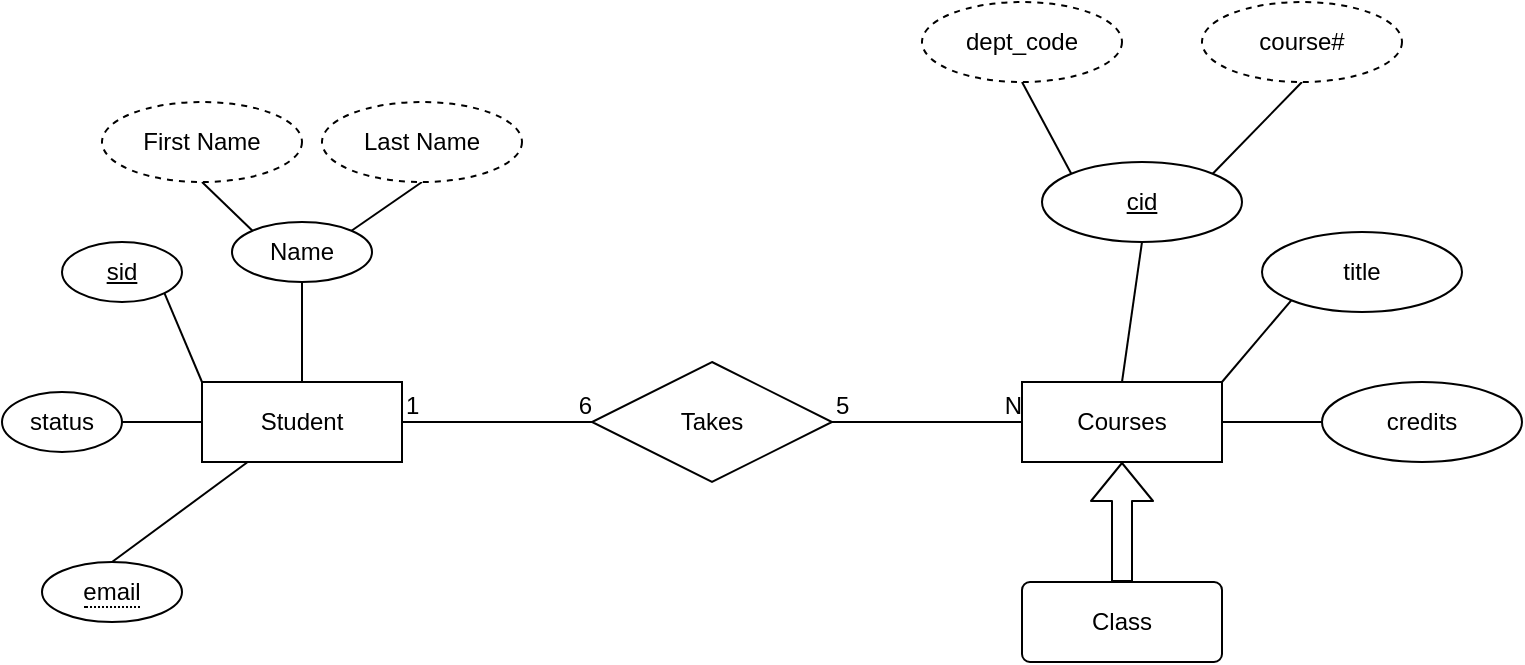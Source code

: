 <mxfile version="15.2.9" type="github">
  <diagram id="R2lEEEUBdFMjLlhIrx00" name="Page-1">
    <mxGraphModel dx="1278" dy="547" grid="1" gridSize="10" guides="1" tooltips="1" connect="1" arrows="1" fold="1" page="1" pageScale="1" pageWidth="850" pageHeight="1100" math="0" shadow="0" extFonts="Permanent Marker^https://fonts.googleapis.com/css?family=Permanent+Marker">
      <root>
        <mxCell id="0" />
        <mxCell id="1" parent="0" />
        <mxCell id="cfMbOBz0PLp4tTxiQXyj-19" value="Student" style="whiteSpace=wrap;html=1;align=center;fontColor=default;" vertex="1" parent="1">
          <mxGeometry x="110" y="260" width="100" height="40" as="geometry" />
        </mxCell>
        <mxCell id="cfMbOBz0PLp4tTxiQXyj-21" style="rounded=0;orthogonalLoop=1;jettySize=auto;html=1;exitX=1;exitY=1;exitDx=0;exitDy=0;entryX=0;entryY=0;entryDx=0;entryDy=0;fontColor=default;endArrow=none;endFill=0;" edge="1" parent="1" source="cfMbOBz0PLp4tTxiQXyj-20" target="cfMbOBz0PLp4tTxiQXyj-19">
          <mxGeometry relative="1" as="geometry" />
        </mxCell>
        <mxCell id="cfMbOBz0PLp4tTxiQXyj-20" value="&lt;u&gt;sid&lt;/u&gt;" style="ellipse;whiteSpace=wrap;html=1;align=center;fontColor=default;" vertex="1" parent="1">
          <mxGeometry x="40" y="190" width="60" height="30" as="geometry" />
        </mxCell>
        <mxCell id="cfMbOBz0PLp4tTxiQXyj-25" style="edgeStyle=none;rounded=0;orthogonalLoop=1;jettySize=auto;html=1;exitX=0.5;exitY=1;exitDx=0;exitDy=0;entryX=0.5;entryY=0;entryDx=0;entryDy=0;fontColor=default;endArrow=none;endFill=0;" edge="1" parent="1" source="cfMbOBz0PLp4tTxiQXyj-22" target="cfMbOBz0PLp4tTxiQXyj-19">
          <mxGeometry relative="1" as="geometry" />
        </mxCell>
        <mxCell id="cfMbOBz0PLp4tTxiQXyj-22" value="Name" style="ellipse;whiteSpace=wrap;html=1;align=center;dashed=0;fontColor=default;" vertex="1" parent="1">
          <mxGeometry x="125" y="180" width="70" height="30" as="geometry" />
        </mxCell>
        <mxCell id="cfMbOBz0PLp4tTxiQXyj-29" style="edgeStyle=none;rounded=0;orthogonalLoop=1;jettySize=auto;html=1;exitX=0.5;exitY=1;exitDx=0;exitDy=0;entryX=0;entryY=0;entryDx=0;entryDy=0;fontColor=default;endArrow=none;endFill=0;" edge="1" parent="1" source="cfMbOBz0PLp4tTxiQXyj-27" target="cfMbOBz0PLp4tTxiQXyj-22">
          <mxGeometry relative="1" as="geometry" />
        </mxCell>
        <mxCell id="cfMbOBz0PLp4tTxiQXyj-27" value="First Name" style="ellipse;whiteSpace=wrap;html=1;align=center;fontColor=default;dashed=1;" vertex="1" parent="1">
          <mxGeometry x="60" y="120" width="100" height="40" as="geometry" />
        </mxCell>
        <mxCell id="cfMbOBz0PLp4tTxiQXyj-30" style="edgeStyle=none;rounded=0;orthogonalLoop=1;jettySize=auto;html=1;exitX=0.5;exitY=1;exitDx=0;exitDy=0;entryX=1;entryY=0;entryDx=0;entryDy=0;fontColor=default;endArrow=none;endFill=0;" edge="1" parent="1" source="cfMbOBz0PLp4tTxiQXyj-28" target="cfMbOBz0PLp4tTxiQXyj-22">
          <mxGeometry relative="1" as="geometry" />
        </mxCell>
        <mxCell id="cfMbOBz0PLp4tTxiQXyj-28" value="Last Name" style="ellipse;whiteSpace=wrap;html=1;align=center;fontColor=default;dashed=1;" vertex="1" parent="1">
          <mxGeometry x="170" y="120" width="100" height="40" as="geometry" />
        </mxCell>
        <mxCell id="cfMbOBz0PLp4tTxiQXyj-32" style="edgeStyle=none;rounded=0;orthogonalLoop=1;jettySize=auto;html=1;exitX=1;exitY=0.5;exitDx=0;exitDy=0;entryX=0;entryY=0.5;entryDx=0;entryDy=0;fontColor=default;endArrow=none;endFill=0;" edge="1" parent="1" source="cfMbOBz0PLp4tTxiQXyj-31" target="cfMbOBz0PLp4tTxiQXyj-19">
          <mxGeometry relative="1" as="geometry" />
        </mxCell>
        <mxCell id="cfMbOBz0PLp4tTxiQXyj-31" value="status" style="ellipse;whiteSpace=wrap;html=1;align=center;fontColor=default;" vertex="1" parent="1">
          <mxGeometry x="10" y="265" width="60" height="30" as="geometry" />
        </mxCell>
        <mxCell id="cfMbOBz0PLp4tTxiQXyj-34" style="edgeStyle=none;rounded=0;orthogonalLoop=1;jettySize=auto;html=1;exitX=0.5;exitY=0;exitDx=0;exitDy=0;fontColor=default;endArrow=none;endFill=0;" edge="1" parent="1" source="cfMbOBz0PLp4tTxiQXyj-42" target="cfMbOBz0PLp4tTxiQXyj-19">
          <mxGeometry relative="1" as="geometry">
            <mxPoint x="90" y="340" as="sourcePoint" />
          </mxGeometry>
        </mxCell>
        <mxCell id="cfMbOBz0PLp4tTxiQXyj-47" style="edgeStyle=none;rounded=0;orthogonalLoop=1;jettySize=auto;html=1;exitX=0.5;exitY=0;exitDx=0;exitDy=0;entryX=0.5;entryY=1;entryDx=0;entryDy=0;fontColor=default;endArrow=none;endFill=0;" edge="1" parent="1" source="cfMbOBz0PLp4tTxiQXyj-35" target="cfMbOBz0PLp4tTxiQXyj-46">
          <mxGeometry relative="1" as="geometry" />
        </mxCell>
        <mxCell id="cfMbOBz0PLp4tTxiQXyj-51" style="edgeStyle=none;rounded=0;orthogonalLoop=1;jettySize=auto;html=1;exitX=1;exitY=0;exitDx=0;exitDy=0;entryX=0;entryY=1;entryDx=0;entryDy=0;fontColor=default;endArrow=none;endFill=0;" edge="1" parent="1" source="cfMbOBz0PLp4tTxiQXyj-35" target="cfMbOBz0PLp4tTxiQXyj-49">
          <mxGeometry relative="1" as="geometry" />
        </mxCell>
        <mxCell id="cfMbOBz0PLp4tTxiQXyj-52" style="edgeStyle=none;rounded=0;orthogonalLoop=1;jettySize=auto;html=1;exitX=1;exitY=0.5;exitDx=0;exitDy=0;entryX=0;entryY=0.5;entryDx=0;entryDy=0;fontColor=default;endArrow=none;endFill=0;" edge="1" parent="1" source="cfMbOBz0PLp4tTxiQXyj-35" target="cfMbOBz0PLp4tTxiQXyj-50">
          <mxGeometry relative="1" as="geometry" />
        </mxCell>
        <mxCell id="cfMbOBz0PLp4tTxiQXyj-35" value="Courses" style="whiteSpace=wrap;html=1;align=center;fontColor=default;" vertex="1" parent="1">
          <mxGeometry x="520" y="260" width="100" height="40" as="geometry" />
        </mxCell>
        <mxCell id="cfMbOBz0PLp4tTxiQXyj-36" value="Takes" style="shape=rhombus;perimeter=rhombusPerimeter;whiteSpace=wrap;html=1;align=center;fontColor=default;" vertex="1" parent="1">
          <mxGeometry x="305" y="250" width="120" height="60" as="geometry" />
        </mxCell>
        <mxCell id="cfMbOBz0PLp4tTxiQXyj-39" value="" style="endArrow=none;html=1;rounded=0;fontColor=default;exitX=1;exitY=0.5;exitDx=0;exitDy=0;entryX=0;entryY=0.5;entryDx=0;entryDy=0;" edge="1" parent="1" source="cfMbOBz0PLp4tTxiQXyj-19" target="cfMbOBz0PLp4tTxiQXyj-36">
          <mxGeometry relative="1" as="geometry">
            <mxPoint x="220" y="279.5" as="sourcePoint" />
            <mxPoint x="270" y="280" as="targetPoint" />
          </mxGeometry>
        </mxCell>
        <mxCell id="cfMbOBz0PLp4tTxiQXyj-40" value="1" style="resizable=0;html=1;align=left;verticalAlign=bottom;" connectable="0" vertex="1" parent="cfMbOBz0PLp4tTxiQXyj-39">
          <mxGeometry x="-1" relative="1" as="geometry" />
        </mxCell>
        <mxCell id="cfMbOBz0PLp4tTxiQXyj-41" value="6" style="resizable=0;html=1;align=right;verticalAlign=bottom;" connectable="0" vertex="1" parent="cfMbOBz0PLp4tTxiQXyj-39">
          <mxGeometry x="1" relative="1" as="geometry" />
        </mxCell>
        <mxCell id="cfMbOBz0PLp4tTxiQXyj-42" value="&lt;span style=&quot;border-bottom: 1px dotted&quot;&gt;email&lt;br&gt;&lt;/span&gt;" style="ellipse;whiteSpace=wrap;html=1;align=center;fontColor=default;" vertex="1" parent="1">
          <mxGeometry x="30" y="350" width="70" height="30" as="geometry" />
        </mxCell>
        <mxCell id="cfMbOBz0PLp4tTxiQXyj-43" value="" style="endArrow=none;html=1;rounded=0;fontColor=default;exitX=1;exitY=0.5;exitDx=0;exitDy=0;entryX=0;entryY=0.5;entryDx=0;entryDy=0;" edge="1" parent="1" source="cfMbOBz0PLp4tTxiQXyj-36" target="cfMbOBz0PLp4tTxiQXyj-35">
          <mxGeometry relative="1" as="geometry">
            <mxPoint x="420" y="250" as="sourcePoint" />
            <mxPoint x="580" y="250" as="targetPoint" />
          </mxGeometry>
        </mxCell>
        <mxCell id="cfMbOBz0PLp4tTxiQXyj-44" value="5" style="resizable=0;html=1;align=left;verticalAlign=bottom;" connectable="0" vertex="1" parent="cfMbOBz0PLp4tTxiQXyj-43">
          <mxGeometry x="-1" relative="1" as="geometry" />
        </mxCell>
        <mxCell id="cfMbOBz0PLp4tTxiQXyj-45" value="N" style="resizable=0;html=1;align=right;verticalAlign=bottom;" connectable="0" vertex="1" parent="cfMbOBz0PLp4tTxiQXyj-43">
          <mxGeometry x="1" relative="1" as="geometry" />
        </mxCell>
        <mxCell id="cfMbOBz0PLp4tTxiQXyj-46" value="cid" style="ellipse;whiteSpace=wrap;html=1;align=center;fontStyle=4;fontColor=default;" vertex="1" parent="1">
          <mxGeometry x="530" y="150" width="100" height="40" as="geometry" />
        </mxCell>
        <mxCell id="cfMbOBz0PLp4tTxiQXyj-49" value="title" style="ellipse;whiteSpace=wrap;html=1;align=center;fontColor=default;" vertex="1" parent="1">
          <mxGeometry x="640" y="185" width="100" height="40" as="geometry" />
        </mxCell>
        <mxCell id="cfMbOBz0PLp4tTxiQXyj-50" value="credits" style="ellipse;whiteSpace=wrap;html=1;align=center;fontColor=default;" vertex="1" parent="1">
          <mxGeometry x="670" y="260" width="100" height="40" as="geometry" />
        </mxCell>
        <mxCell id="cfMbOBz0PLp4tTxiQXyj-55" style="edgeStyle=none;rounded=0;orthogonalLoop=1;jettySize=auto;html=1;exitX=0.5;exitY=1;exitDx=0;exitDy=0;entryX=0;entryY=0;entryDx=0;entryDy=0;fontColor=default;endArrow=none;endFill=0;" edge="1" parent="1" source="cfMbOBz0PLp4tTxiQXyj-53" target="cfMbOBz0PLp4tTxiQXyj-46">
          <mxGeometry relative="1" as="geometry" />
        </mxCell>
        <mxCell id="cfMbOBz0PLp4tTxiQXyj-53" value="dept_code" style="ellipse;whiteSpace=wrap;html=1;align=center;dashed=1;fontColor=default;" vertex="1" parent="1">
          <mxGeometry x="470" y="70" width="100" height="40" as="geometry" />
        </mxCell>
        <mxCell id="cfMbOBz0PLp4tTxiQXyj-57" style="edgeStyle=none;rounded=0;orthogonalLoop=1;jettySize=auto;html=1;exitX=0.5;exitY=1;exitDx=0;exitDy=0;entryX=1;entryY=0;entryDx=0;entryDy=0;fontColor=default;endArrow=none;endFill=0;" edge="1" parent="1" source="cfMbOBz0PLp4tTxiQXyj-56" target="cfMbOBz0PLp4tTxiQXyj-46">
          <mxGeometry relative="1" as="geometry" />
        </mxCell>
        <mxCell id="cfMbOBz0PLp4tTxiQXyj-56" value="course#" style="ellipse;whiteSpace=wrap;html=1;align=center;dashed=1;fontColor=default;" vertex="1" parent="1">
          <mxGeometry x="610" y="70" width="100" height="40" as="geometry" />
        </mxCell>
        <mxCell id="cfMbOBz0PLp4tTxiQXyj-58" value="Class" style="rounded=1;arcSize=10;whiteSpace=wrap;html=1;align=center;fontColor=default;" vertex="1" parent="1">
          <mxGeometry x="520" y="360" width="100" height="40" as="geometry" />
        </mxCell>
        <mxCell id="cfMbOBz0PLp4tTxiQXyj-59" value="" style="shape=flexArrow;endArrow=classic;html=1;fontColor=default;entryX=0.5;entryY=1;entryDx=0;entryDy=0;exitX=0.5;exitY=0;exitDx=0;exitDy=0;" edge="1" parent="1" source="cfMbOBz0PLp4tTxiQXyj-58" target="cfMbOBz0PLp4tTxiQXyj-35">
          <mxGeometry width="50" height="50" relative="1" as="geometry">
            <mxPoint x="560" y="350" as="sourcePoint" />
            <mxPoint x="610" y="300" as="targetPoint" />
          </mxGeometry>
        </mxCell>
      </root>
    </mxGraphModel>
  </diagram>
</mxfile>
